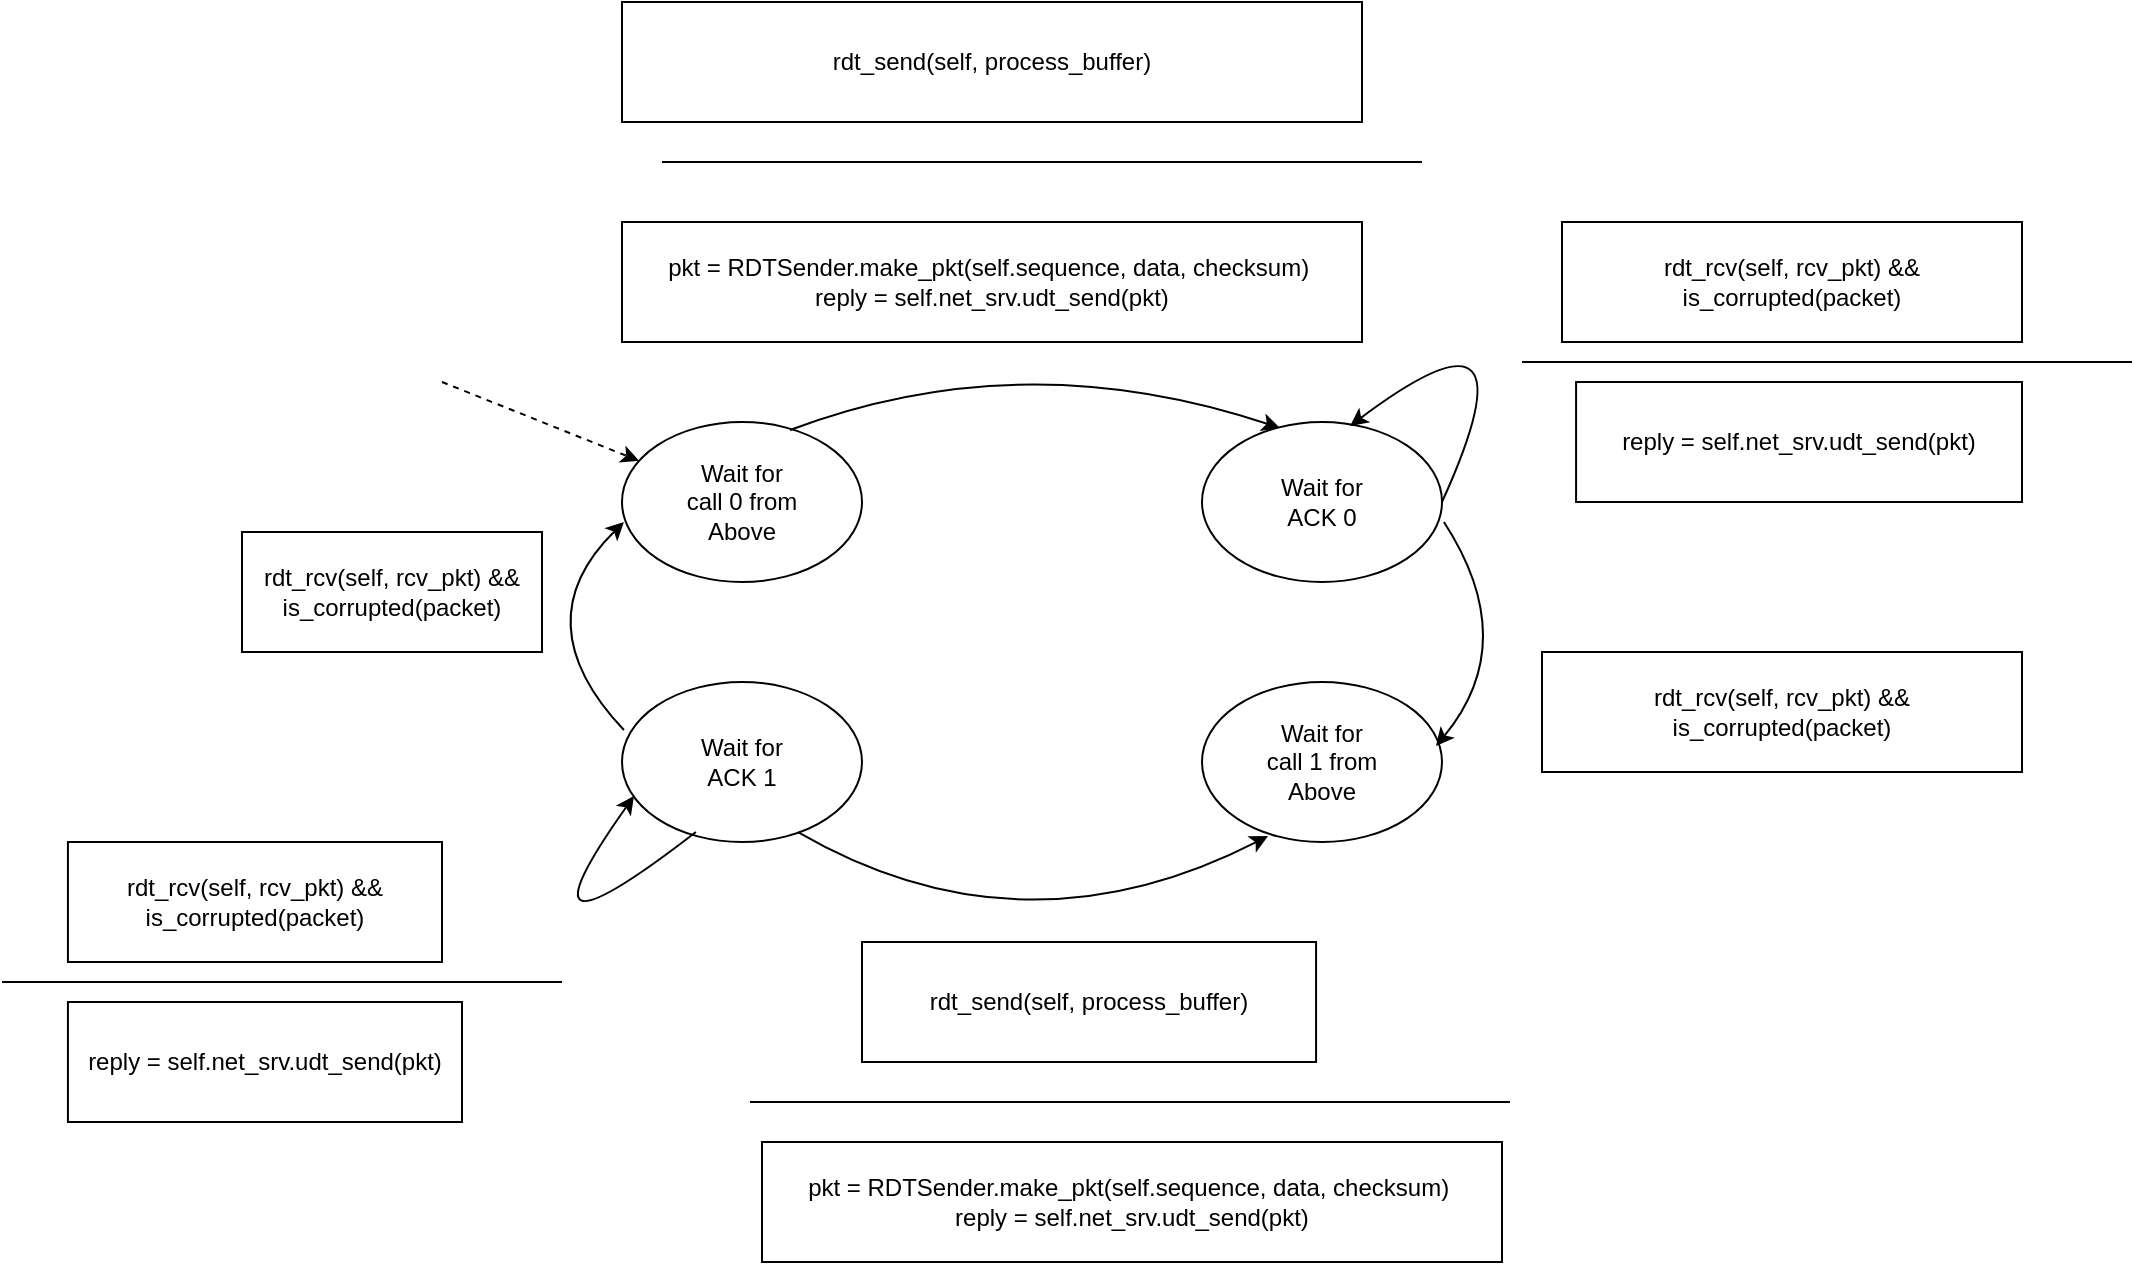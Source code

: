 <mxfile version="22.1.5" type="device">
  <diagram name="Page-1" id="P5TANpdgjcrlWcNh6cr1">
    <mxGraphModel dx="2271" dy="1940" grid="1" gridSize="10" guides="1" tooltips="1" connect="1" arrows="1" fold="1" page="1" pageScale="1" pageWidth="827" pageHeight="1169" math="0" shadow="0">
      <root>
        <mxCell id="0" />
        <mxCell id="1" parent="0" />
        <mxCell id="rhCW5o9TBGKpallqe4Qa-1" value="" style="ellipse;whiteSpace=wrap;html=1;" parent="1" vertex="1">
          <mxGeometry x="160" y="130" width="120" height="80" as="geometry" />
        </mxCell>
        <mxCell id="rhCW5o9TBGKpallqe4Qa-2" value="" style="ellipse;whiteSpace=wrap;html=1;" parent="1" vertex="1">
          <mxGeometry x="450" y="130" width="120" height="80" as="geometry" />
        </mxCell>
        <mxCell id="rhCW5o9TBGKpallqe4Qa-3" value="" style="ellipse;whiteSpace=wrap;html=1;" parent="1" vertex="1">
          <mxGeometry x="160" y="260" width="120" height="80" as="geometry" />
        </mxCell>
        <mxCell id="rhCW5o9TBGKpallqe4Qa-4" value="" style="ellipse;whiteSpace=wrap;html=1;" parent="1" vertex="1">
          <mxGeometry x="450" y="260" width="120" height="80" as="geometry" />
        </mxCell>
        <mxCell id="rhCW5o9TBGKpallqe4Qa-10" value="" style="endArrow=classic;html=1;exitX=0.7;exitY=0.05;exitDx=0;exitDy=0;entryX=0.325;entryY=0.038;entryDx=0;entryDy=0;entryPerimeter=0;exitPerimeter=0;curved=1;" parent="1" source="rhCW5o9TBGKpallqe4Qa-1" target="rhCW5o9TBGKpallqe4Qa-2" edge="1">
          <mxGeometry width="50" height="50" relative="1" as="geometry">
            <mxPoint x="390" y="280" as="sourcePoint" />
            <mxPoint x="440" y="230" as="targetPoint" />
            <Array as="points">
              <mxPoint x="360" y="90" />
            </Array>
          </mxGeometry>
        </mxCell>
        <mxCell id="rhCW5o9TBGKpallqe4Qa-11" value="" style="endArrow=classic;html=1;exitX=1.008;exitY=0.625;exitDx=0;exitDy=0;entryX=0.975;entryY=0.4;entryDx=0;entryDy=0;exitPerimeter=0;entryPerimeter=0;curved=1;" parent="1" source="rhCW5o9TBGKpallqe4Qa-2" target="rhCW5o9TBGKpallqe4Qa-4" edge="1">
          <mxGeometry width="50" height="50" relative="1" as="geometry">
            <mxPoint x="390" y="280" as="sourcePoint" />
            <mxPoint x="440" y="230" as="targetPoint" />
            <Array as="points">
              <mxPoint x="610" y="240" />
            </Array>
          </mxGeometry>
        </mxCell>
        <mxCell id="rhCW5o9TBGKpallqe4Qa-12" value="" style="endArrow=classic;html=1;entryX=0.275;entryY=0.963;entryDx=0;entryDy=0;entryPerimeter=0;exitX=0.733;exitY=0.938;exitDx=0;exitDy=0;exitPerimeter=0;curved=1;" parent="1" source="rhCW5o9TBGKpallqe4Qa-3" target="rhCW5o9TBGKpallqe4Qa-4" edge="1">
          <mxGeometry width="50" height="50" relative="1" as="geometry">
            <mxPoint x="390" y="280" as="sourcePoint" />
            <mxPoint x="440" y="230" as="targetPoint" />
            <Array as="points">
              <mxPoint x="360" y="400" />
            </Array>
          </mxGeometry>
        </mxCell>
        <mxCell id="rhCW5o9TBGKpallqe4Qa-13" value="" style="endArrow=classic;html=1;exitX=0.008;exitY=0.3;exitDx=0;exitDy=0;exitPerimeter=0;entryX=0.008;entryY=0.625;entryDx=0;entryDy=0;entryPerimeter=0;curved=1;" parent="1" source="rhCW5o9TBGKpallqe4Qa-3" target="rhCW5o9TBGKpallqe4Qa-1" edge="1">
          <mxGeometry width="50" height="50" relative="1" as="geometry">
            <mxPoint x="390" y="280" as="sourcePoint" />
            <mxPoint x="440" y="230" as="targetPoint" />
            <Array as="points">
              <mxPoint x="110" y="230" />
            </Array>
          </mxGeometry>
        </mxCell>
        <mxCell id="rhCW5o9TBGKpallqe4Qa-18" value="" style="endArrow=classic;html=1;exitX=0.308;exitY=0.938;exitDx=0;exitDy=0;exitPerimeter=0;curved=1;entryX=0.05;entryY=0.713;entryDx=0;entryDy=0;entryPerimeter=0;" parent="1" source="rhCW5o9TBGKpallqe4Qa-3" target="rhCW5o9TBGKpallqe4Qa-3" edge="1">
          <mxGeometry width="50" height="50" relative="1" as="geometry">
            <mxPoint x="170" y="420" as="sourcePoint" />
            <mxPoint x="130" y="370" as="targetPoint" />
            <Array as="points">
              <mxPoint x="100" y="410" />
            </Array>
          </mxGeometry>
        </mxCell>
        <mxCell id="rhCW5o9TBGKpallqe4Qa-20" value="" style="endArrow=classic;html=1;entryX=0.617;entryY=0.025;entryDx=0;entryDy=0;entryPerimeter=0;curved=1;exitX=1;exitY=0.5;exitDx=0;exitDy=0;" parent="1" source="rhCW5o9TBGKpallqe4Qa-2" target="rhCW5o9TBGKpallqe4Qa-2" edge="1">
          <mxGeometry width="50" height="50" relative="1" as="geometry">
            <mxPoint x="560" y="150" as="sourcePoint" />
            <mxPoint x="630" y="80" as="targetPoint" />
            <Array as="points">
              <mxPoint x="620" y="60" />
            </Array>
          </mxGeometry>
        </mxCell>
        <mxCell id="rhCW5o9TBGKpallqe4Qa-22" value="Wait for call 0 from Above" style="text;html=1;strokeColor=none;fillColor=none;align=center;verticalAlign=middle;whiteSpace=wrap;rounded=0;" parent="1" vertex="1">
          <mxGeometry x="190" y="155" width="60" height="30" as="geometry" />
        </mxCell>
        <mxCell id="rhCW5o9TBGKpallqe4Qa-23" value="" style="endArrow=classic;html=1;rounded=0;dashed=1;" parent="1" target="rhCW5o9TBGKpallqe4Qa-1" edge="1">
          <mxGeometry width="50" height="50" relative="1" as="geometry">
            <mxPoint x="70" y="110" as="sourcePoint" />
            <mxPoint x="120" y="60" as="targetPoint" />
          </mxGeometry>
        </mxCell>
        <mxCell id="rhCW5o9TBGKpallqe4Qa-24" value="Wait for ACK 0" style="text;html=1;strokeColor=none;fillColor=none;align=center;verticalAlign=middle;whiteSpace=wrap;rounded=0;" parent="1" vertex="1">
          <mxGeometry x="480" y="155" width="60" height="30" as="geometry" />
        </mxCell>
        <mxCell id="rhCW5o9TBGKpallqe4Qa-25" value="Wait for ACK 1" style="text;html=1;strokeColor=none;fillColor=none;align=center;verticalAlign=middle;whiteSpace=wrap;rounded=0;" parent="1" vertex="1">
          <mxGeometry x="190" y="285" width="60" height="30" as="geometry" />
        </mxCell>
        <mxCell id="rhCW5o9TBGKpallqe4Qa-26" value="Wait for call 1 from Above" style="text;html=1;strokeColor=none;fillColor=none;align=center;verticalAlign=middle;whiteSpace=wrap;rounded=0;" parent="1" vertex="1">
          <mxGeometry x="480" y="285" width="60" height="30" as="geometry" />
        </mxCell>
        <mxCell id="DOKIo2WS86lvq1djM_wl-1" value="rdt_rcv(self, rcv_pkt) &amp;amp;&amp;amp; is_corrupted(packet)" style="rounded=0;whiteSpace=wrap;html=1;" vertex="1" parent="1">
          <mxGeometry x="-30" y="185" width="150" height="60" as="geometry" />
        </mxCell>
        <mxCell id="DOKIo2WS86lvq1djM_wl-3" value="rdt_rcv(self, rcv_pkt) &amp;amp;&amp;amp; is_corrupted(packet)" style="rounded=0;whiteSpace=wrap;html=1;" vertex="1" parent="1">
          <mxGeometry x="630" y="30" width="230" height="60" as="geometry" />
        </mxCell>
        <mxCell id="DOKIo2WS86lvq1djM_wl-4" value="" style="endArrow=none;html=1;rounded=0;" edge="1" parent="1">
          <mxGeometry width="50" height="50" relative="1" as="geometry">
            <mxPoint x="610" y="100" as="sourcePoint" />
            <mxPoint x="915" y="100" as="targetPoint" />
            <Array as="points">
              <mxPoint x="915" y="100" />
            </Array>
          </mxGeometry>
        </mxCell>
        <mxCell id="DOKIo2WS86lvq1djM_wl-5" value="rdt_send(self, process_buffer)" style="rounded=0;whiteSpace=wrap;html=1;" vertex="1" parent="1">
          <mxGeometry x="280" y="390" width="227.04" height="60" as="geometry" />
        </mxCell>
        <mxCell id="DOKIo2WS86lvq1djM_wl-6" value="" style="endArrow=none;html=1;rounded=0;" edge="1" parent="1">
          <mxGeometry width="50" height="50" relative="1" as="geometry">
            <mxPoint x="224" y="470" as="sourcePoint" />
            <mxPoint x="604" y="470" as="targetPoint" />
            <Array as="points">
              <mxPoint x="529" y="470" />
            </Array>
          </mxGeometry>
        </mxCell>
        <mxCell id="DOKIo2WS86lvq1djM_wl-7" value="rdt_rcv(self, rcv_pkt) &amp;amp;&amp;amp; is_corrupted(packet)" style="rounded=0;whiteSpace=wrap;html=1;" vertex="1" parent="1">
          <mxGeometry x="-117.04" y="340" width="187.04" height="60" as="geometry" />
        </mxCell>
        <mxCell id="DOKIo2WS86lvq1djM_wl-8" value="" style="endArrow=none;html=1;rounded=0;" edge="1" parent="1">
          <mxGeometry width="50" height="50" relative="1" as="geometry">
            <mxPoint x="-150" y="410" as="sourcePoint" />
            <mxPoint x="130" y="410" as="targetPoint" />
            <Array as="points">
              <mxPoint x="55" y="410" />
            </Array>
          </mxGeometry>
        </mxCell>
        <mxCell id="DOKIo2WS86lvq1djM_wl-12" value="reply = self.net_srv.udt_send(pkt)" style="rounded=0;whiteSpace=wrap;html=1;" vertex="1" parent="1">
          <mxGeometry x="637.04" y="110" width="222.96" height="60" as="geometry" />
        </mxCell>
        <mxCell id="DOKIo2WS86lvq1djM_wl-13" value="pkt = RDTSender.make_pkt(self.sequence, data, checksum)&amp;nbsp;&lt;br style=&quot;border-color: var(--border-color);&quot;&gt;reply = self.net_srv.udt_send(pkt)" style="rounded=0;whiteSpace=wrap;html=1;" vertex="1" parent="1">
          <mxGeometry x="230" y="490" width="370" height="60" as="geometry" />
        </mxCell>
        <mxCell id="DOKIo2WS86lvq1djM_wl-14" value="reply = self.net_srv.udt_send(pkt)" style="rounded=0;whiteSpace=wrap;html=1;" vertex="1" parent="1">
          <mxGeometry x="-117.04" y="420" width="197.04" height="60" as="geometry" />
        </mxCell>
        <mxCell id="DOKIo2WS86lvq1djM_wl-15" value="rdt_rcv(self, rcv_pkt) &amp;amp;&amp;amp; is_corrupted(packet)" style="rounded=0;whiteSpace=wrap;html=1;" vertex="1" parent="1">
          <mxGeometry x="620" y="245" width="240" height="60" as="geometry" />
        </mxCell>
        <mxCell id="DOKIo2WS86lvq1djM_wl-18" value="rdt_send(self, process_buffer)&lt;br&gt;" style="rounded=0;whiteSpace=wrap;html=1;" vertex="1" parent="1">
          <mxGeometry x="160" y="-80" width="370" height="60" as="geometry" />
        </mxCell>
        <mxCell id="DOKIo2WS86lvq1djM_wl-19" value="pkt = RDTSender.make_pkt(self.sequence, data, checksum)&amp;nbsp;&lt;br&gt;reply = self.net_srv.udt_send(pkt)" style="rounded=0;whiteSpace=wrap;html=1;" vertex="1" parent="1">
          <mxGeometry x="160" y="30" width="370" height="60" as="geometry" />
        </mxCell>
        <mxCell id="DOKIo2WS86lvq1djM_wl-20" value="" style="endArrow=none;html=1;rounded=0;" edge="1" parent="1">
          <mxGeometry width="50" height="50" relative="1" as="geometry">
            <mxPoint x="180" as="sourcePoint" />
            <mxPoint x="560" as="targetPoint" />
            <Array as="points">
              <mxPoint x="485" />
            </Array>
          </mxGeometry>
        </mxCell>
      </root>
    </mxGraphModel>
  </diagram>
</mxfile>
